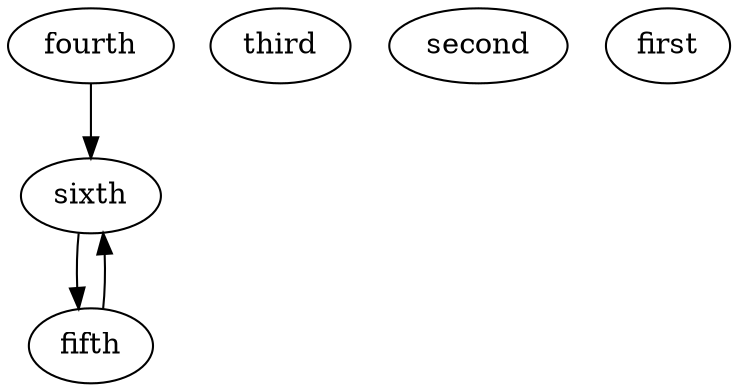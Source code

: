digraph {
  sixth [label = "sixth"]
  fifth [label = "fifth"]
  fourth [label = "fourth"]
  third 
  second 
  first 



  sixth -> fifth [weight = 9 ]
  fifth -> sixth [weight = 8 ]
  fourth -> sixth [weight = 7 ]
}
